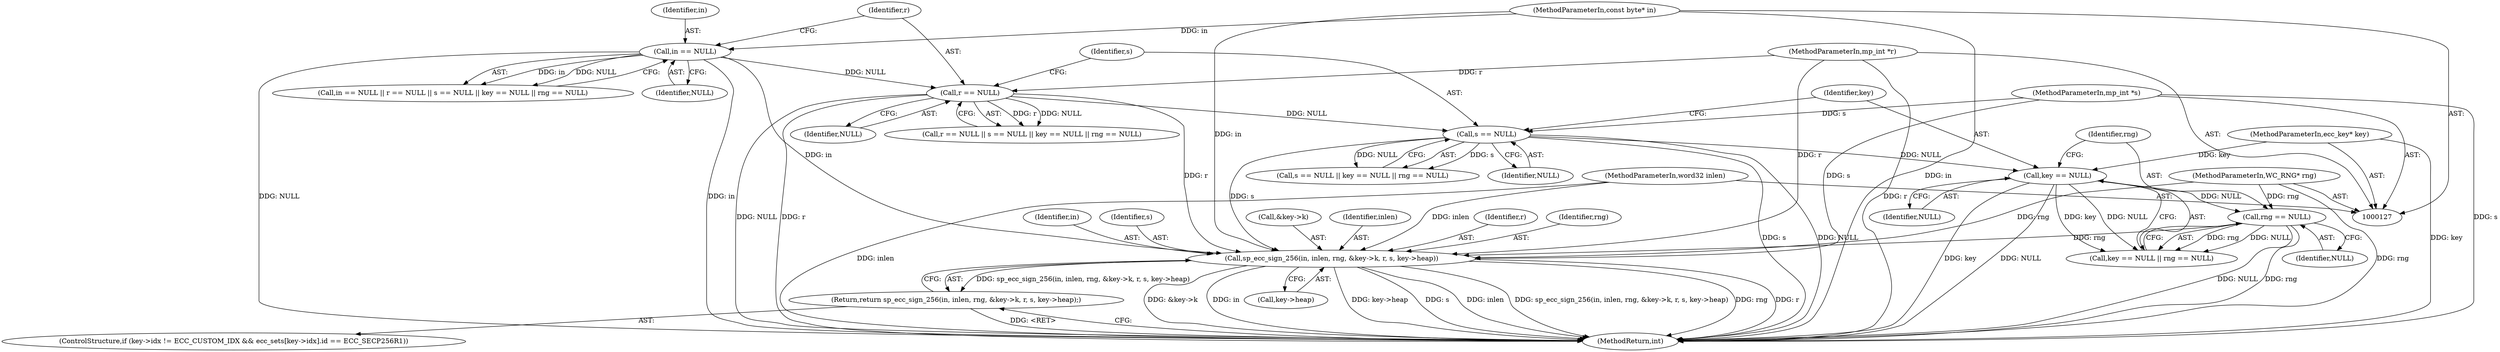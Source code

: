 digraph "0_wolfssl_9b9568d500f31f964af26ba8d01e542e1f27e5ca_0@pointer" {
"1000202" [label="(Call,sp_ecc_sign_256(in, inlen, rng, &key->k, r, s, key->heap))"];
"1000140" [label="(Call,in == NULL)"];
"1000128" [label="(MethodParameterIn,const byte* in)"];
"1000129" [label="(MethodParameterIn,word32 inlen)"];
"1000155" [label="(Call,rng == NULL)"];
"1000130" [label="(MethodParameterIn,WC_RNG* rng)"];
"1000152" [label="(Call,key == NULL)"];
"1000131" [label="(MethodParameterIn,ecc_key* key)"];
"1000148" [label="(Call,s == NULL)"];
"1000133" [label="(MethodParameterIn,mp_int *s)"];
"1000144" [label="(Call,r == NULL)"];
"1000132" [label="(MethodParameterIn,mp_int *r)"];
"1000201" [label="(Return,return sp_ecc_sign_256(in, inlen, rng, &key->k, r, s, key->heap);)"];
"1000205" [label="(Identifier,rng)"];
"1000154" [label="(Identifier,NULL)"];
"1000128" [label="(MethodParameterIn,const byte* in)"];
"1000201" [label="(Return,return sp_ecc_sign_256(in, inlen, rng, &key->k, r, s, key->heap);)"];
"1000220" [label="(MethodReturn,int)"];
"1000142" [label="(Identifier,NULL)"];
"1000148" [label="(Call,s == NULL)"];
"1000185" [label="(ControlStructure,if (key->idx != ECC_CUSTOM_IDX && ecc_sets[key->idx].id == ECC_SECP256R1))"];
"1000149" [label="(Identifier,s)"];
"1000203" [label="(Identifier,in)"];
"1000155" [label="(Call,rng == NULL)"];
"1000211" [label="(Identifier,s)"];
"1000139" [label="(Call,in == NULL || r == NULL || s == NULL || key == NULL || rng == NULL)"];
"1000206" [label="(Call,&key->k)"];
"1000152" [label="(Call,key == NULL)"];
"1000140" [label="(Call,in == NULL)"];
"1000202" [label="(Call,sp_ecc_sign_256(in, inlen, rng, &key->k, r, s, key->heap))"];
"1000145" [label="(Identifier,r)"];
"1000151" [label="(Call,key == NULL || rng == NULL)"];
"1000131" [label="(MethodParameterIn,ecc_key* key)"];
"1000204" [label="(Identifier,inlen)"];
"1000144" [label="(Call,r == NULL)"];
"1000153" [label="(Identifier,key)"];
"1000150" [label="(Identifier,NULL)"];
"1000143" [label="(Call,r == NULL || s == NULL || key == NULL || rng == NULL)"];
"1000132" [label="(MethodParameterIn,mp_int *r)"];
"1000212" [label="(Call,key->heap)"];
"1000146" [label="(Identifier,NULL)"];
"1000141" [label="(Identifier,in)"];
"1000156" [label="(Identifier,rng)"];
"1000133" [label="(MethodParameterIn,mp_int *s)"];
"1000210" [label="(Identifier,r)"];
"1000130" [label="(MethodParameterIn,WC_RNG* rng)"];
"1000129" [label="(MethodParameterIn,word32 inlen)"];
"1000147" [label="(Call,s == NULL || key == NULL || rng == NULL)"];
"1000157" [label="(Identifier,NULL)"];
"1000202" -> "1000201"  [label="AST: "];
"1000202" -> "1000212"  [label="CFG: "];
"1000203" -> "1000202"  [label="AST: "];
"1000204" -> "1000202"  [label="AST: "];
"1000205" -> "1000202"  [label="AST: "];
"1000206" -> "1000202"  [label="AST: "];
"1000210" -> "1000202"  [label="AST: "];
"1000211" -> "1000202"  [label="AST: "];
"1000212" -> "1000202"  [label="AST: "];
"1000201" -> "1000202"  [label="CFG: "];
"1000202" -> "1000220"  [label="DDG: rng"];
"1000202" -> "1000220"  [label="DDG: r"];
"1000202" -> "1000220"  [label="DDG: &key->k"];
"1000202" -> "1000220"  [label="DDG: in"];
"1000202" -> "1000220"  [label="DDG: key->heap"];
"1000202" -> "1000220"  [label="DDG: s"];
"1000202" -> "1000220"  [label="DDG: inlen"];
"1000202" -> "1000220"  [label="DDG: sp_ecc_sign_256(in, inlen, rng, &key->k, r, s, key->heap)"];
"1000202" -> "1000201"  [label="DDG: sp_ecc_sign_256(in, inlen, rng, &key->k, r, s, key->heap)"];
"1000140" -> "1000202"  [label="DDG: in"];
"1000128" -> "1000202"  [label="DDG: in"];
"1000129" -> "1000202"  [label="DDG: inlen"];
"1000155" -> "1000202"  [label="DDG: rng"];
"1000130" -> "1000202"  [label="DDG: rng"];
"1000144" -> "1000202"  [label="DDG: r"];
"1000132" -> "1000202"  [label="DDG: r"];
"1000148" -> "1000202"  [label="DDG: s"];
"1000133" -> "1000202"  [label="DDG: s"];
"1000140" -> "1000139"  [label="AST: "];
"1000140" -> "1000142"  [label="CFG: "];
"1000141" -> "1000140"  [label="AST: "];
"1000142" -> "1000140"  [label="AST: "];
"1000145" -> "1000140"  [label="CFG: "];
"1000139" -> "1000140"  [label="CFG: "];
"1000140" -> "1000220"  [label="DDG: NULL"];
"1000140" -> "1000220"  [label="DDG: in"];
"1000140" -> "1000139"  [label="DDG: in"];
"1000140" -> "1000139"  [label="DDG: NULL"];
"1000128" -> "1000140"  [label="DDG: in"];
"1000140" -> "1000144"  [label="DDG: NULL"];
"1000128" -> "1000127"  [label="AST: "];
"1000128" -> "1000220"  [label="DDG: in"];
"1000129" -> "1000127"  [label="AST: "];
"1000129" -> "1000220"  [label="DDG: inlen"];
"1000155" -> "1000151"  [label="AST: "];
"1000155" -> "1000157"  [label="CFG: "];
"1000156" -> "1000155"  [label="AST: "];
"1000157" -> "1000155"  [label="AST: "];
"1000151" -> "1000155"  [label="CFG: "];
"1000155" -> "1000220"  [label="DDG: NULL"];
"1000155" -> "1000220"  [label="DDG: rng"];
"1000155" -> "1000151"  [label="DDG: rng"];
"1000155" -> "1000151"  [label="DDG: NULL"];
"1000130" -> "1000155"  [label="DDG: rng"];
"1000152" -> "1000155"  [label="DDG: NULL"];
"1000130" -> "1000127"  [label="AST: "];
"1000130" -> "1000220"  [label="DDG: rng"];
"1000152" -> "1000151"  [label="AST: "];
"1000152" -> "1000154"  [label="CFG: "];
"1000153" -> "1000152"  [label="AST: "];
"1000154" -> "1000152"  [label="AST: "];
"1000156" -> "1000152"  [label="CFG: "];
"1000151" -> "1000152"  [label="CFG: "];
"1000152" -> "1000220"  [label="DDG: key"];
"1000152" -> "1000220"  [label="DDG: NULL"];
"1000152" -> "1000151"  [label="DDG: key"];
"1000152" -> "1000151"  [label="DDG: NULL"];
"1000131" -> "1000152"  [label="DDG: key"];
"1000148" -> "1000152"  [label="DDG: NULL"];
"1000131" -> "1000127"  [label="AST: "];
"1000131" -> "1000220"  [label="DDG: key"];
"1000148" -> "1000147"  [label="AST: "];
"1000148" -> "1000150"  [label="CFG: "];
"1000149" -> "1000148"  [label="AST: "];
"1000150" -> "1000148"  [label="AST: "];
"1000153" -> "1000148"  [label="CFG: "];
"1000147" -> "1000148"  [label="CFG: "];
"1000148" -> "1000220"  [label="DDG: s"];
"1000148" -> "1000220"  [label="DDG: NULL"];
"1000148" -> "1000147"  [label="DDG: s"];
"1000148" -> "1000147"  [label="DDG: NULL"];
"1000133" -> "1000148"  [label="DDG: s"];
"1000144" -> "1000148"  [label="DDG: NULL"];
"1000133" -> "1000127"  [label="AST: "];
"1000133" -> "1000220"  [label="DDG: s"];
"1000144" -> "1000143"  [label="AST: "];
"1000144" -> "1000146"  [label="CFG: "];
"1000145" -> "1000144"  [label="AST: "];
"1000146" -> "1000144"  [label="AST: "];
"1000149" -> "1000144"  [label="CFG: "];
"1000143" -> "1000144"  [label="CFG: "];
"1000144" -> "1000220"  [label="DDG: r"];
"1000144" -> "1000220"  [label="DDG: NULL"];
"1000144" -> "1000143"  [label="DDG: r"];
"1000144" -> "1000143"  [label="DDG: NULL"];
"1000132" -> "1000144"  [label="DDG: r"];
"1000132" -> "1000127"  [label="AST: "];
"1000132" -> "1000220"  [label="DDG: r"];
"1000201" -> "1000185"  [label="AST: "];
"1000220" -> "1000201"  [label="CFG: "];
"1000201" -> "1000220"  [label="DDG: <RET>"];
}
